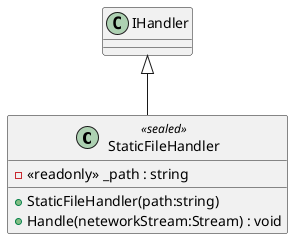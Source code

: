 @startuml
class StaticFileHandler <<sealed>> {
    - <<readonly>> _path : string
    + StaticFileHandler(path:string)
    + Handle(neteworkStream:Stream) : void
}
IHandler <|-- StaticFileHandler
@enduml

